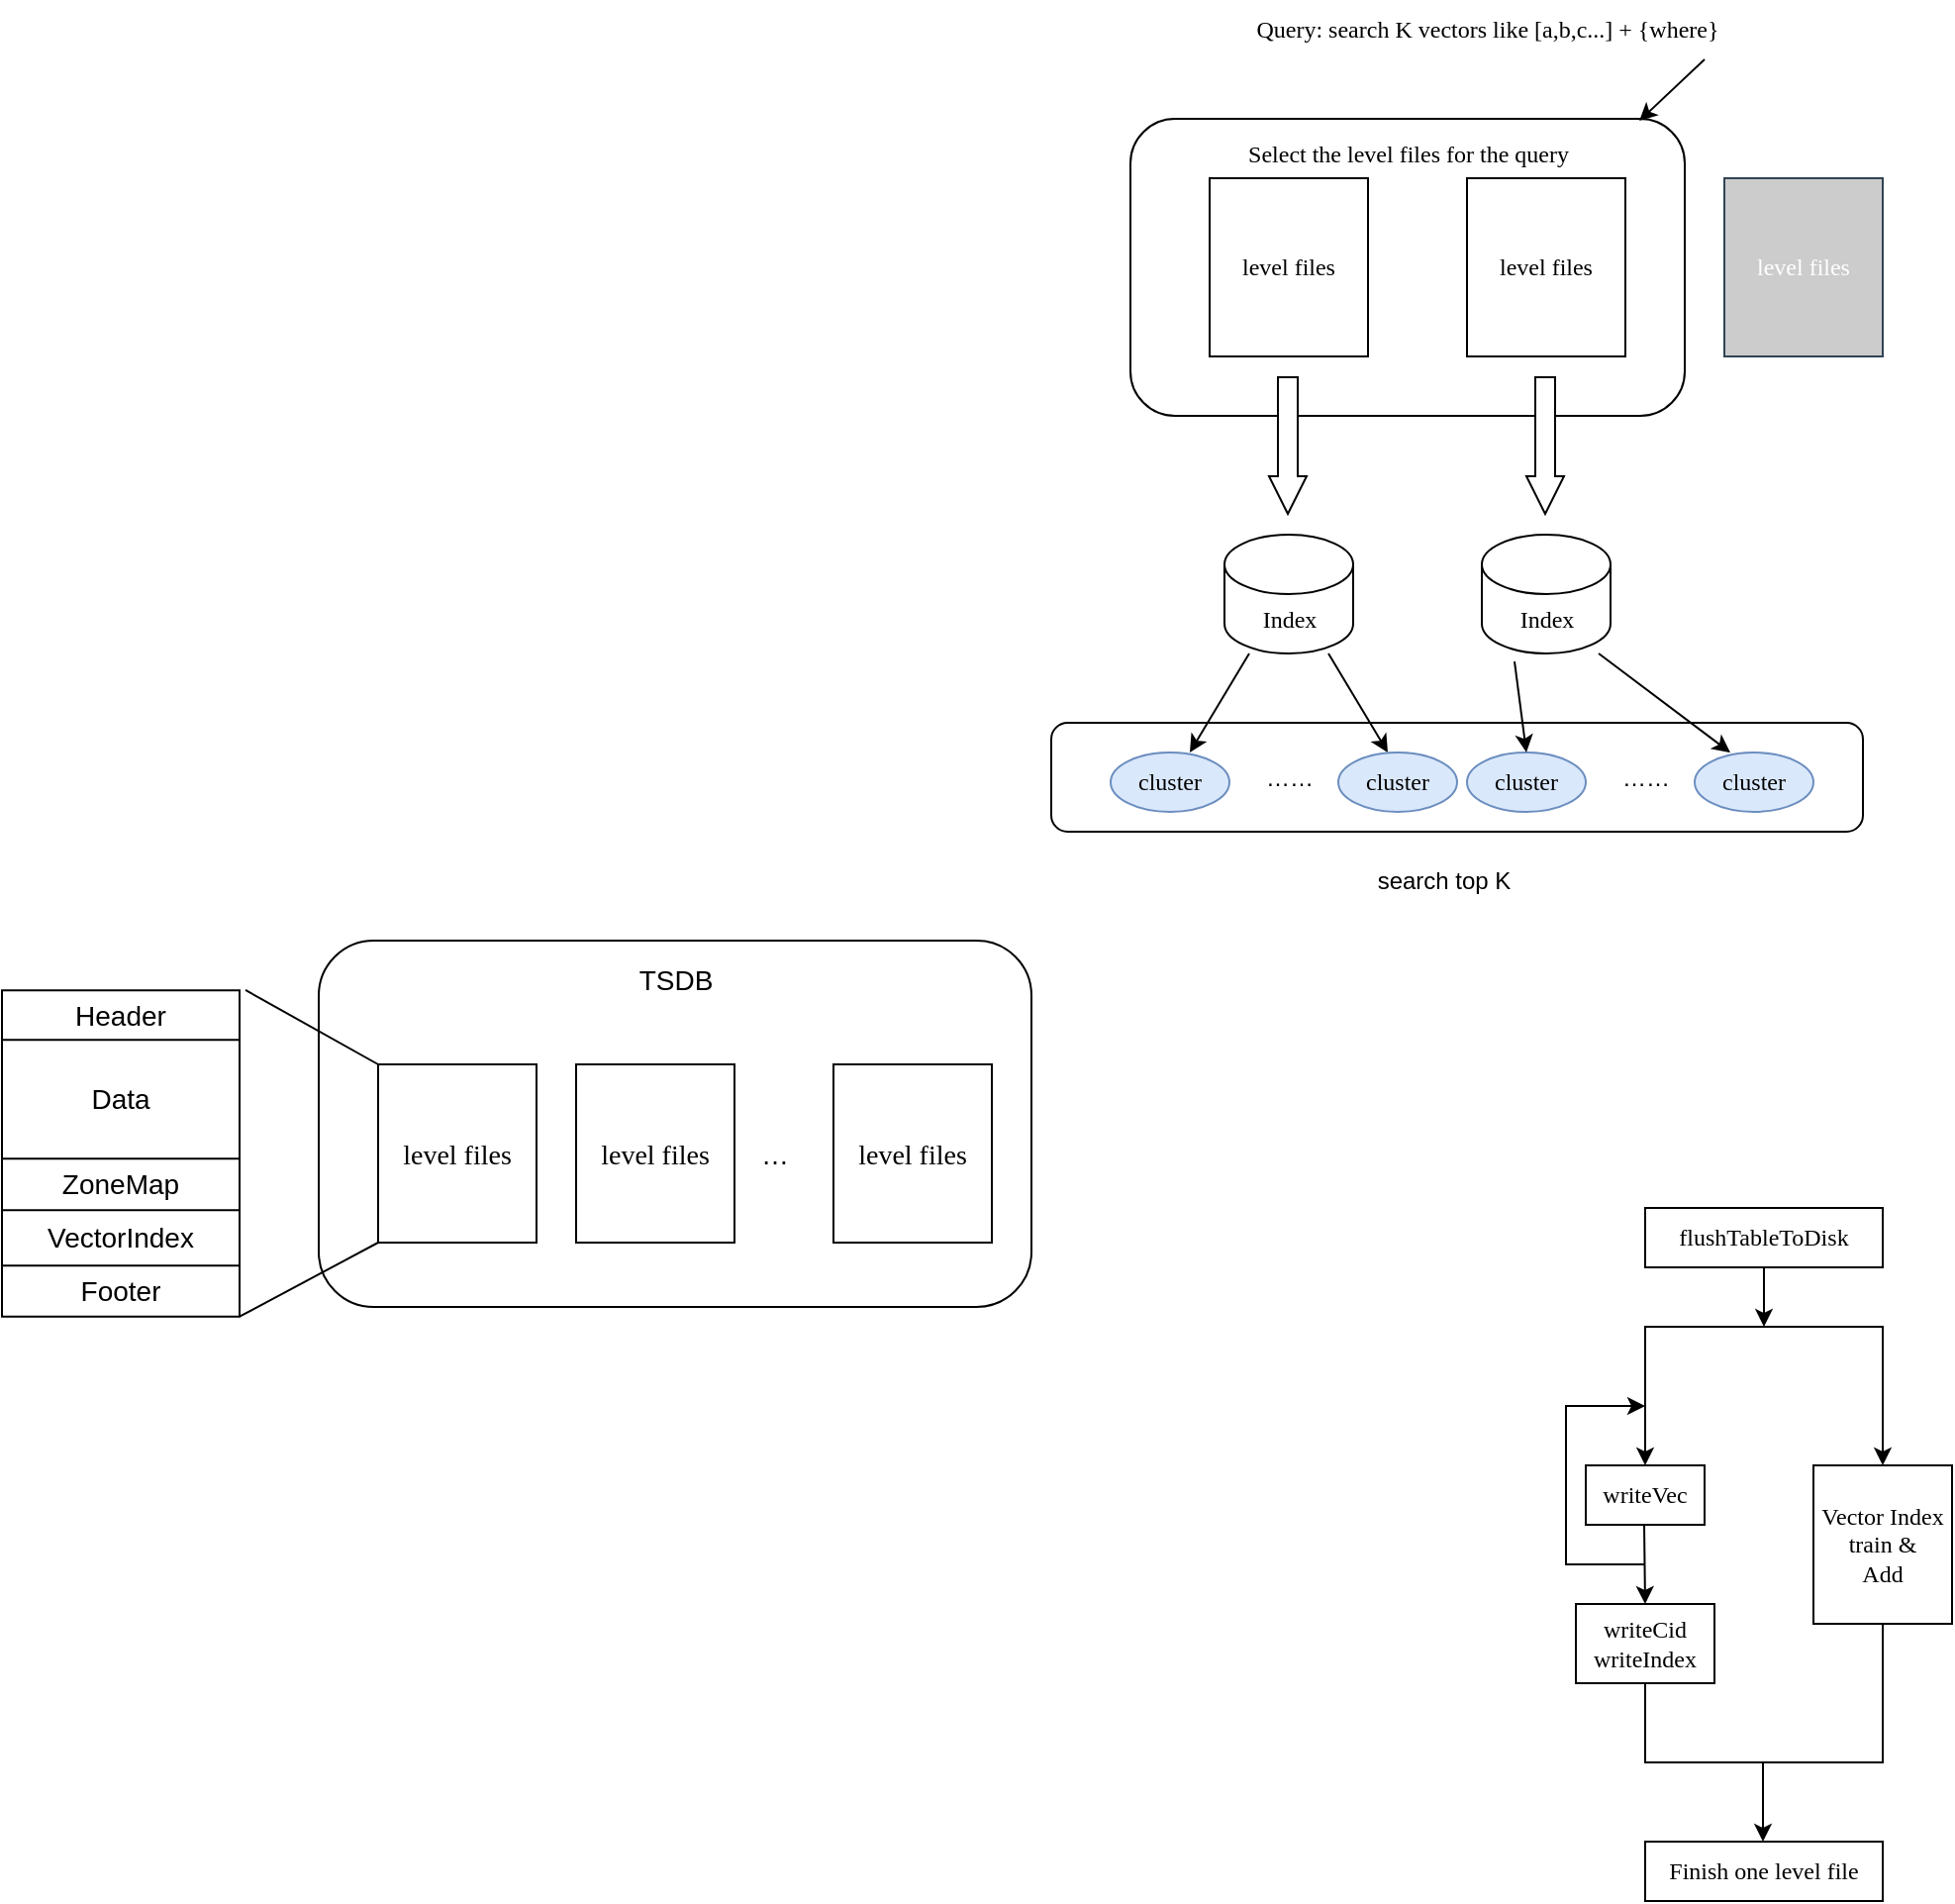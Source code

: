 <mxfile version="24.7.1" type="github">
  <diagram name="第 1 页" id="8VU_JW2jNcm3ODKiE2Rf">
    <mxGraphModel dx="1421" dy="1586" grid="1" gridSize="10" guides="1" tooltips="1" connect="1" arrows="1" fold="1" page="1" pageScale="1" pageWidth="827" pageHeight="1169" math="0" shadow="0">
      <root>
        <mxCell id="0" />
        <mxCell id="1" parent="0" />
        <mxCell id="P1zFdsSbOWxYlNLUeOlS-2" value="" style="rounded=1;whiteSpace=wrap;html=1;" vertex="1" parent="1">
          <mxGeometry x="-350" y="585" width="360" height="185" as="geometry" />
        </mxCell>
        <mxCell id="wZoTuEtqvF41PbBGcXk--37" value="" style="rounded=1;whiteSpace=wrap;html=1;" parent="1" vertex="1">
          <mxGeometry x="60" y="170" width="280" height="150" as="geometry" />
        </mxCell>
        <mxCell id="wZoTuEtqvF41PbBGcXk--29" value="" style="rounded=1;whiteSpace=wrap;html=1;" parent="1" vertex="1">
          <mxGeometry x="20" y="475" width="410" height="55" as="geometry" />
        </mxCell>
        <mxCell id="wZoTuEtqvF41PbBGcXk--2" value="" style="rounded=0;whiteSpace=wrap;html=1;" parent="1" vertex="1">
          <mxGeometry x="100" y="200" width="80" height="90" as="geometry" />
        </mxCell>
        <mxCell id="wZoTuEtqvF41PbBGcXk--3" value="&lt;font face=&quot;Comic Sans MS&quot;&gt;level files&lt;/font&gt;" style="rounded=0;whiteSpace=wrap;html=1;gradientColor=none;fillStyle=hatch;" parent="1" vertex="1">
          <mxGeometry x="100" y="200" width="80" height="90" as="geometry" />
        </mxCell>
        <mxCell id="wZoTuEtqvF41PbBGcXk--4" value="&lt;font face=&quot;Comic Sans MS&quot;&gt;level files&lt;/font&gt;" style="rounded=0;whiteSpace=wrap;html=1;gradientColor=none;fillStyle=hatch;" parent="1" vertex="1">
          <mxGeometry x="230" y="200" width="80" height="90" as="geometry" />
        </mxCell>
        <mxCell id="wZoTuEtqvF41PbBGcXk--5" value="&lt;font face=&quot;Comic Sans MS&quot;&gt;level files&lt;/font&gt;" style="rounded=0;whiteSpace=wrap;html=1;fillColor=#CCCCCC;strokeColor=#314354;fontColor=#ffffff;" parent="1" vertex="1">
          <mxGeometry x="360" y="200" width="80" height="90" as="geometry" />
        </mxCell>
        <mxCell id="wZoTuEtqvF41PbBGcXk--6" value="&lt;font face=&quot;Comic Sans MS&quot;&gt;Query: search K vectors like [a,b,c...] + {where}&lt;/font&gt;" style="text;html=1;align=center;verticalAlign=middle;resizable=0;points=[];autosize=1;strokeColor=none;fillColor=none;" parent="1" vertex="1">
          <mxGeometry x="95" y="110" width="290" height="30" as="geometry" />
        </mxCell>
        <mxCell id="wZoTuEtqvF41PbBGcXk--12" value="&lt;font face=&quot;Comic Sans MS&quot;&gt;&lt;br&gt;Select the level files for the query&lt;/font&gt;" style="text;html=1;align=center;verticalAlign=middle;resizable=0;points=[];autosize=1;strokeColor=none;fillColor=none;" parent="1" vertex="1">
          <mxGeometry x="90" y="160" width="220" height="40" as="geometry" />
        </mxCell>
        <mxCell id="wZoTuEtqvF41PbBGcXk--13" value="" style="endArrow=classic;html=1;rounded=0;endWidth=8;shape=flexArrow;endSize=6;strokeWidth=1;fillColor=default;" parent="1" edge="1">
          <mxGeometry width="50" height="50" relative="1" as="geometry">
            <mxPoint x="139.5" y="300" as="sourcePoint" />
            <mxPoint x="139.5" y="370" as="targetPoint" />
          </mxGeometry>
        </mxCell>
        <mxCell id="wZoTuEtqvF41PbBGcXk--15" value="" style="endArrow=classic;html=1;rounded=0;endWidth=8;shape=flexArrow;endSize=6;strokeWidth=1;fillColor=default;" parent="1" edge="1">
          <mxGeometry width="50" height="50" relative="1" as="geometry">
            <mxPoint x="269.5" y="300" as="sourcePoint" />
            <mxPoint x="269.5" y="370" as="targetPoint" />
          </mxGeometry>
        </mxCell>
        <mxCell id="wZoTuEtqvF41PbBGcXk--16" value="&lt;font face=&quot;Comic Sans MS&quot;&gt;Index&lt;/font&gt;" style="shape=cylinder3;whiteSpace=wrap;html=1;boundedLbl=1;backgroundOutline=1;size=15;" parent="1" vertex="1">
          <mxGeometry x="107.5" y="380" width="65" height="60" as="geometry" />
        </mxCell>
        <mxCell id="wZoTuEtqvF41PbBGcXk--17" value="&lt;font face=&quot;Comic Sans MS&quot;&gt;Index&lt;/font&gt;" style="shape=cylinder3;whiteSpace=wrap;html=1;boundedLbl=1;backgroundOutline=1;size=15;" parent="1" vertex="1">
          <mxGeometry x="237.5" y="380" width="65" height="60" as="geometry" />
        </mxCell>
        <mxCell id="wZoTuEtqvF41PbBGcXk--18" value="" style="endArrow=classic;html=1;rounded=0;" parent="1" edge="1">
          <mxGeometry width="50" height="50" relative="1" as="geometry">
            <mxPoint x="120" y="440" as="sourcePoint" />
            <mxPoint x="90" y="490" as="targetPoint" />
          </mxGeometry>
        </mxCell>
        <mxCell id="wZoTuEtqvF41PbBGcXk--20" value="" style="endArrow=classic;html=1;rounded=0;" parent="1" edge="1">
          <mxGeometry width="50" height="50" relative="1" as="geometry">
            <mxPoint x="160" y="440" as="sourcePoint" />
            <mxPoint x="190" y="490" as="targetPoint" />
          </mxGeometry>
        </mxCell>
        <mxCell id="wZoTuEtqvF41PbBGcXk--21" value="&lt;font face=&quot;Comic Sans MS&quot;&gt;cluster&lt;/font&gt;" style="ellipse;whiteSpace=wrap;html=1;fillColor=#dae8fc;strokeColor=#6c8ebf;" parent="1" vertex="1">
          <mxGeometry x="50" y="490" width="60" height="30" as="geometry" />
        </mxCell>
        <mxCell id="wZoTuEtqvF41PbBGcXk--22" value="……" style="text;html=1;align=center;verticalAlign=middle;resizable=0;points=[];autosize=1;strokeColor=none;fillColor=none;" parent="1" vertex="1">
          <mxGeometry x="115" y="488" width="50" height="30" as="geometry" />
        </mxCell>
        <mxCell id="wZoTuEtqvF41PbBGcXk--23" value="&lt;font face=&quot;Comic Sans MS&quot;&gt;cluster&lt;/font&gt;" style="ellipse;whiteSpace=wrap;html=1;fillColor=#dae8fc;strokeColor=#6c8ebf;" parent="1" vertex="1">
          <mxGeometry x="165" y="490" width="60" height="30" as="geometry" />
        </mxCell>
        <mxCell id="wZoTuEtqvF41PbBGcXk--24" value="&lt;font face=&quot;Comic Sans MS&quot;&gt;cluster&lt;/font&gt;" style="ellipse;whiteSpace=wrap;html=1;fillColor=#dae8fc;strokeColor=#6c8ebf;" parent="1" vertex="1">
          <mxGeometry x="230" y="490" width="60" height="30" as="geometry" />
        </mxCell>
        <mxCell id="wZoTuEtqvF41PbBGcXk--25" value="……" style="text;html=1;align=center;verticalAlign=middle;resizable=0;points=[];autosize=1;strokeColor=none;fillColor=none;" parent="1" vertex="1">
          <mxGeometry x="295" y="488" width="50" height="30" as="geometry" />
        </mxCell>
        <mxCell id="wZoTuEtqvF41PbBGcXk--26" value="&lt;font face=&quot;Comic Sans MS&quot;&gt;cluster&lt;/font&gt;" style="ellipse;whiteSpace=wrap;html=1;fillColor=#dae8fc;strokeColor=#6c8ebf;" parent="1" vertex="1">
          <mxGeometry x="345" y="490" width="60" height="30" as="geometry" />
        </mxCell>
        <mxCell id="wZoTuEtqvF41PbBGcXk--27" value="" style="endArrow=classic;html=1;rounded=0;exitX=0.254;exitY=1.067;exitDx=0;exitDy=0;exitPerimeter=0;entryX=0.5;entryY=0;entryDx=0;entryDy=0;" parent="1" source="wZoTuEtqvF41PbBGcXk--17" target="wZoTuEtqvF41PbBGcXk--24" edge="1">
          <mxGeometry width="50" height="50" relative="1" as="geometry">
            <mxPoint x="170" y="450" as="sourcePoint" />
            <mxPoint x="200" y="500" as="targetPoint" />
          </mxGeometry>
        </mxCell>
        <mxCell id="wZoTuEtqvF41PbBGcXk--28" value="" style="endArrow=classic;html=1;rounded=0;exitX=0.254;exitY=1.067;exitDx=0;exitDy=0;exitPerimeter=0;entryX=0.3;entryY=0;entryDx=0;entryDy=0;entryPerimeter=0;" parent="1" target="wZoTuEtqvF41PbBGcXk--26" edge="1">
          <mxGeometry width="50" height="50" relative="1" as="geometry">
            <mxPoint x="296.5" y="440" as="sourcePoint" />
            <mxPoint x="302.5" y="486" as="targetPoint" />
          </mxGeometry>
        </mxCell>
        <mxCell id="wZoTuEtqvF41PbBGcXk--35" value="search top K" style="text;html=1;align=center;verticalAlign=middle;resizable=0;points=[];autosize=1;strokeColor=none;fillColor=none;" parent="1" vertex="1">
          <mxGeometry x="172.5" y="540" width="90" height="30" as="geometry" />
        </mxCell>
        <mxCell id="wZoTuEtqvF41PbBGcXk--39" value="" style="endArrow=classic;html=1;rounded=0;entryX=0.918;entryY=0.007;entryDx=0;entryDy=0;entryPerimeter=0;" parent="1" target="wZoTuEtqvF41PbBGcXk--37" edge="1">
          <mxGeometry width="50" height="50" relative="1" as="geometry">
            <mxPoint x="350" y="140" as="sourcePoint" />
            <mxPoint x="340" y="180" as="targetPoint" />
          </mxGeometry>
        </mxCell>
        <mxCell id="wZoTuEtqvF41PbBGcXk--40" value="" style="endArrow=classic;startArrow=classic;html=1;rounded=0;" parent="1" edge="1">
          <mxGeometry width="50" height="50" relative="1" as="geometry">
            <mxPoint x="320" y="850" as="sourcePoint" />
            <mxPoint x="440" y="850" as="targetPoint" />
            <Array as="points">
              <mxPoint x="320" y="780" />
              <mxPoint x="440" y="780" />
              <mxPoint x="440" y="820" />
            </Array>
          </mxGeometry>
        </mxCell>
        <mxCell id="wZoTuEtqvF41PbBGcXk--41" value="&lt;font face=&quot;Comic Sans MS&quot;&gt;writeVec&lt;/font&gt;" style="rounded=0;whiteSpace=wrap;html=1;" parent="1" vertex="1">
          <mxGeometry x="290" y="850" width="60" height="30" as="geometry" />
        </mxCell>
        <mxCell id="wZoTuEtqvF41PbBGcXk--42" value="" style="endArrow=classic;html=1;rounded=0;" parent="1" edge="1">
          <mxGeometry width="50" height="50" relative="1" as="geometry">
            <mxPoint x="319.5" y="880" as="sourcePoint" />
            <mxPoint x="320" y="920" as="targetPoint" />
          </mxGeometry>
        </mxCell>
        <mxCell id="wZoTuEtqvF41PbBGcXk--44" value="" style="endArrow=classic;html=1;rounded=0;" parent="1" edge="1">
          <mxGeometry width="50" height="50" relative="1" as="geometry">
            <mxPoint x="320" y="900" as="sourcePoint" />
            <mxPoint x="320" y="820" as="targetPoint" />
            <Array as="points">
              <mxPoint x="280" y="900" />
              <mxPoint x="280" y="820" />
            </Array>
          </mxGeometry>
        </mxCell>
        <mxCell id="wZoTuEtqvF41PbBGcXk--47" value="&lt;font face=&quot;Comic Sans MS&quot;&gt;writeCid&lt;br&gt;writeIndex&lt;/font&gt;" style="rounded=0;whiteSpace=wrap;html=1;" parent="1" vertex="1">
          <mxGeometry x="285" y="920" width="70" height="40" as="geometry" />
        </mxCell>
        <mxCell id="wZoTuEtqvF41PbBGcXk--49" value="" style="endArrow=none;html=1;rounded=0;exitX=0.5;exitY=1;exitDx=0;exitDy=0;entryX=0.5;entryY=1;entryDx=0;entryDy=0;" parent="1" source="wZoTuEtqvF41PbBGcXk--47" target="wZoTuEtqvF41PbBGcXk--50" edge="1">
          <mxGeometry width="50" height="50" relative="1" as="geometry">
            <mxPoint x="360" y="1040" as="sourcePoint" />
            <mxPoint x="440" y="1000" as="targetPoint" />
            <Array as="points">
              <mxPoint x="320" y="1000" />
              <mxPoint x="440" y="1000" />
            </Array>
          </mxGeometry>
        </mxCell>
        <mxCell id="wZoTuEtqvF41PbBGcXk--50" value="&lt;font face=&quot;Comic Sans MS&quot;&gt;Vector Index&lt;br&gt;train &amp;amp;&lt;br&gt;Add&lt;/font&gt;" style="rounded=0;whiteSpace=wrap;html=1;" parent="1" vertex="1">
          <mxGeometry x="405" y="850" width="70" height="80" as="geometry" />
        </mxCell>
        <mxCell id="wZoTuEtqvF41PbBGcXk--51" value="" style="endArrow=classic;html=1;rounded=0;" parent="1" edge="1">
          <mxGeometry width="50" height="50" relative="1" as="geometry">
            <mxPoint x="379.5" y="1000" as="sourcePoint" />
            <mxPoint x="379.5" y="1040" as="targetPoint" />
          </mxGeometry>
        </mxCell>
        <mxCell id="wZoTuEtqvF41PbBGcXk--53" value="&lt;font face=&quot;Comic Sans MS&quot;&gt;Finish one level file&lt;/font&gt;" style="rounded=0;whiteSpace=wrap;html=1;" parent="1" vertex="1">
          <mxGeometry x="320" y="1040" width="120" height="30" as="geometry" />
        </mxCell>
        <mxCell id="wZoTuEtqvF41PbBGcXk--54" value="" style="endArrow=classic;html=1;rounded=0;" parent="1" edge="1">
          <mxGeometry width="50" height="50" relative="1" as="geometry">
            <mxPoint x="380" y="750" as="sourcePoint" />
            <mxPoint x="380" y="780" as="targetPoint" />
          </mxGeometry>
        </mxCell>
        <mxCell id="wZoTuEtqvF41PbBGcXk--56" value="&lt;font face=&quot;Comic Sans MS&quot;&gt;flushTableToDisk&lt;/font&gt;" style="rounded=0;whiteSpace=wrap;html=1;" parent="1" vertex="1">
          <mxGeometry x="320" y="720" width="120" height="30" as="geometry" />
        </mxCell>
        <mxCell id="P1zFdsSbOWxYlNLUeOlS-1" value="&lt;font style=&quot;font-size: 14px;&quot; face=&quot;Comic Sans MS&quot;&gt;level files&lt;/font&gt;" style="rounded=0;whiteSpace=wrap;html=1;gradientColor=none;fillStyle=hatch;fontSize=14;" vertex="1" parent="1">
          <mxGeometry x="-320" y="647.5" width="80" height="90" as="geometry" />
        </mxCell>
        <mxCell id="P1zFdsSbOWxYlNLUeOlS-3" value="&lt;font style=&quot;font-size: 14px;&quot;&gt;TSDB&lt;/font&gt;" style="text;html=1;align=center;verticalAlign=middle;resizable=0;points=[];autosize=1;strokeColor=none;fillColor=none;" vertex="1" parent="1">
          <mxGeometry x="-200" y="590" width="60" height="30" as="geometry" />
        </mxCell>
        <mxCell id="P1zFdsSbOWxYlNLUeOlS-4" value="&lt;font style=&quot;font-size: 14px;&quot; face=&quot;Comic Sans MS&quot;&gt;level files&lt;/font&gt;" style="rounded=0;whiteSpace=wrap;html=1;gradientColor=none;fillStyle=hatch;fontSize=14;" vertex="1" parent="1">
          <mxGeometry x="-220" y="647.5" width="80" height="90" as="geometry" />
        </mxCell>
        <mxCell id="P1zFdsSbOWxYlNLUeOlS-5" value="&lt;font style=&quot;font-size: 14px;&quot; face=&quot;Comic Sans MS&quot;&gt;level files&lt;/font&gt;" style="rounded=0;whiteSpace=wrap;html=1;gradientColor=none;fillStyle=hatch;fontSize=14;" vertex="1" parent="1">
          <mxGeometry x="-90" y="647.5" width="80" height="90" as="geometry" />
        </mxCell>
        <mxCell id="P1zFdsSbOWxYlNLUeOlS-6" value="&lt;font style=&quot;font-size: 14px;&quot;&gt;…&lt;/font&gt;" style="text;html=1;align=center;verticalAlign=middle;resizable=0;points=[];autosize=1;strokeColor=none;fillColor=none;" vertex="1" parent="1">
          <mxGeometry x="-140" y="677.5" width="40" height="30" as="geometry" />
        </mxCell>
        <mxCell id="P1zFdsSbOWxYlNLUeOlS-8" value="" style="shape=table;startSize=0;container=1;collapsible=0;childLayout=tableLayout;fontSize=16;" vertex="1" parent="1">
          <mxGeometry x="-510" y="610.12" width="120" height="164.75" as="geometry" />
        </mxCell>
        <mxCell id="P1zFdsSbOWxYlNLUeOlS-9" value="" style="shape=tableRow;horizontal=0;startSize=0;swimlaneHead=0;swimlaneBody=0;strokeColor=inherit;top=0;left=0;bottom=0;right=0;collapsible=0;dropTarget=0;fillColor=none;points=[[0,0.5],[1,0.5]];portConstraint=eastwest;fontSize=16;" vertex="1" parent="P1zFdsSbOWxYlNLUeOlS-8">
          <mxGeometry width="120" height="25" as="geometry" />
        </mxCell>
        <mxCell id="P1zFdsSbOWxYlNLUeOlS-10" value="Header" style="shape=partialRectangle;html=1;whiteSpace=wrap;connectable=0;strokeColor=inherit;overflow=hidden;fillColor=none;top=0;left=0;bottom=0;right=0;pointerEvents=1;fontSize=14;" vertex="1" parent="P1zFdsSbOWxYlNLUeOlS-9">
          <mxGeometry width="120" height="25" as="geometry">
            <mxRectangle width="120" height="25" as="alternateBounds" />
          </mxGeometry>
        </mxCell>
        <mxCell id="P1zFdsSbOWxYlNLUeOlS-13" value="" style="shape=tableRow;horizontal=0;startSize=0;swimlaneHead=0;swimlaneBody=0;strokeColor=inherit;top=0;left=0;bottom=0;right=0;collapsible=0;dropTarget=0;fillColor=none;points=[[0,0.5],[1,0.5]];portConstraint=eastwest;fontSize=16;" vertex="1" parent="P1zFdsSbOWxYlNLUeOlS-8">
          <mxGeometry y="25" width="120" height="60" as="geometry" />
        </mxCell>
        <mxCell id="P1zFdsSbOWxYlNLUeOlS-14" value="Data" style="shape=partialRectangle;html=1;whiteSpace=wrap;connectable=0;strokeColor=inherit;overflow=hidden;fillColor=none;top=0;left=0;bottom=0;right=0;pointerEvents=1;fontSize=14;" vertex="1" parent="P1zFdsSbOWxYlNLUeOlS-13">
          <mxGeometry width="120" height="60" as="geometry">
            <mxRectangle width="120" height="60" as="alternateBounds" />
          </mxGeometry>
        </mxCell>
        <mxCell id="P1zFdsSbOWxYlNLUeOlS-17" value="" style="shape=tableRow;horizontal=0;startSize=0;swimlaneHead=0;swimlaneBody=0;strokeColor=inherit;top=0;left=0;bottom=0;right=0;collapsible=0;dropTarget=0;fillColor=none;points=[[0,0.5],[1,0.5]];portConstraint=eastwest;fontSize=16;" vertex="1" parent="P1zFdsSbOWxYlNLUeOlS-8">
          <mxGeometry y="85" width="120" height="26" as="geometry" />
        </mxCell>
        <mxCell id="P1zFdsSbOWxYlNLUeOlS-18" value="ZoneMap" style="shape=partialRectangle;html=1;whiteSpace=wrap;connectable=0;strokeColor=inherit;overflow=hidden;fillColor=none;top=0;left=0;bottom=0;right=0;pointerEvents=1;fontSize=14;" vertex="1" parent="P1zFdsSbOWxYlNLUeOlS-17">
          <mxGeometry width="120" height="26" as="geometry">
            <mxRectangle width="120" height="26" as="alternateBounds" />
          </mxGeometry>
        </mxCell>
        <mxCell id="P1zFdsSbOWxYlNLUeOlS-21" style="shape=tableRow;horizontal=0;startSize=0;swimlaneHead=0;swimlaneBody=0;strokeColor=inherit;top=0;left=0;bottom=0;right=0;collapsible=0;dropTarget=0;fillColor=none;points=[[0,0.5],[1,0.5]];portConstraint=eastwest;fontSize=16;" vertex="1" parent="P1zFdsSbOWxYlNLUeOlS-8">
          <mxGeometry y="111" width="120" height="28" as="geometry" />
        </mxCell>
        <mxCell id="P1zFdsSbOWxYlNLUeOlS-22" value="VectorIndex" style="shape=partialRectangle;html=1;whiteSpace=wrap;connectable=0;strokeColor=inherit;overflow=hidden;fillColor=none;top=0;left=0;bottom=0;right=0;pointerEvents=1;fontSize=14;" vertex="1" parent="P1zFdsSbOWxYlNLUeOlS-21">
          <mxGeometry width="120" height="28" as="geometry">
            <mxRectangle width="120" height="28" as="alternateBounds" />
          </mxGeometry>
        </mxCell>
        <mxCell id="P1zFdsSbOWxYlNLUeOlS-23" style="shape=tableRow;horizontal=0;startSize=0;swimlaneHead=0;swimlaneBody=0;strokeColor=inherit;top=0;left=0;bottom=0;right=0;collapsible=0;dropTarget=0;fillColor=none;points=[[0,0.5],[1,0.5]];portConstraint=eastwest;fontSize=16;" vertex="1" parent="P1zFdsSbOWxYlNLUeOlS-8">
          <mxGeometry y="139" width="120" height="26" as="geometry" />
        </mxCell>
        <mxCell id="P1zFdsSbOWxYlNLUeOlS-24" value="Footer" style="shape=partialRectangle;html=1;whiteSpace=wrap;connectable=0;strokeColor=inherit;overflow=hidden;fillColor=none;top=0;left=0;bottom=0;right=0;pointerEvents=1;fontSize=14;" vertex="1" parent="P1zFdsSbOWxYlNLUeOlS-23">
          <mxGeometry width="120" height="26" as="geometry">
            <mxRectangle width="120" height="26" as="alternateBounds" />
          </mxGeometry>
        </mxCell>
        <mxCell id="P1zFdsSbOWxYlNLUeOlS-27" value="" style="endArrow=none;html=1;rounded=0;exitX=0;exitY=0;exitDx=0;exitDy=0;entryX=1.025;entryY=-0.005;entryDx=0;entryDy=0;entryPerimeter=0;" edge="1" parent="1" source="P1zFdsSbOWxYlNLUeOlS-1" target="P1zFdsSbOWxYlNLUeOlS-9">
          <mxGeometry width="50" height="50" relative="1" as="geometry">
            <mxPoint x="-400" y="510" as="sourcePoint" />
            <mxPoint x="-350" y="460" as="targetPoint" />
          </mxGeometry>
        </mxCell>
        <mxCell id="P1zFdsSbOWxYlNLUeOlS-28" value="" style="endArrow=none;html=1;rounded=0;entryX=1.025;entryY=-0.005;entryDx=0;entryDy=0;entryPerimeter=0;exitX=0;exitY=1;exitDx=0;exitDy=0;" edge="1" parent="1" source="P1zFdsSbOWxYlNLUeOlS-1">
          <mxGeometry width="50" height="50" relative="1" as="geometry">
            <mxPoint x="-310" y="830" as="sourcePoint" />
            <mxPoint x="-390" y="774.87" as="targetPoint" />
          </mxGeometry>
        </mxCell>
      </root>
    </mxGraphModel>
  </diagram>
</mxfile>
